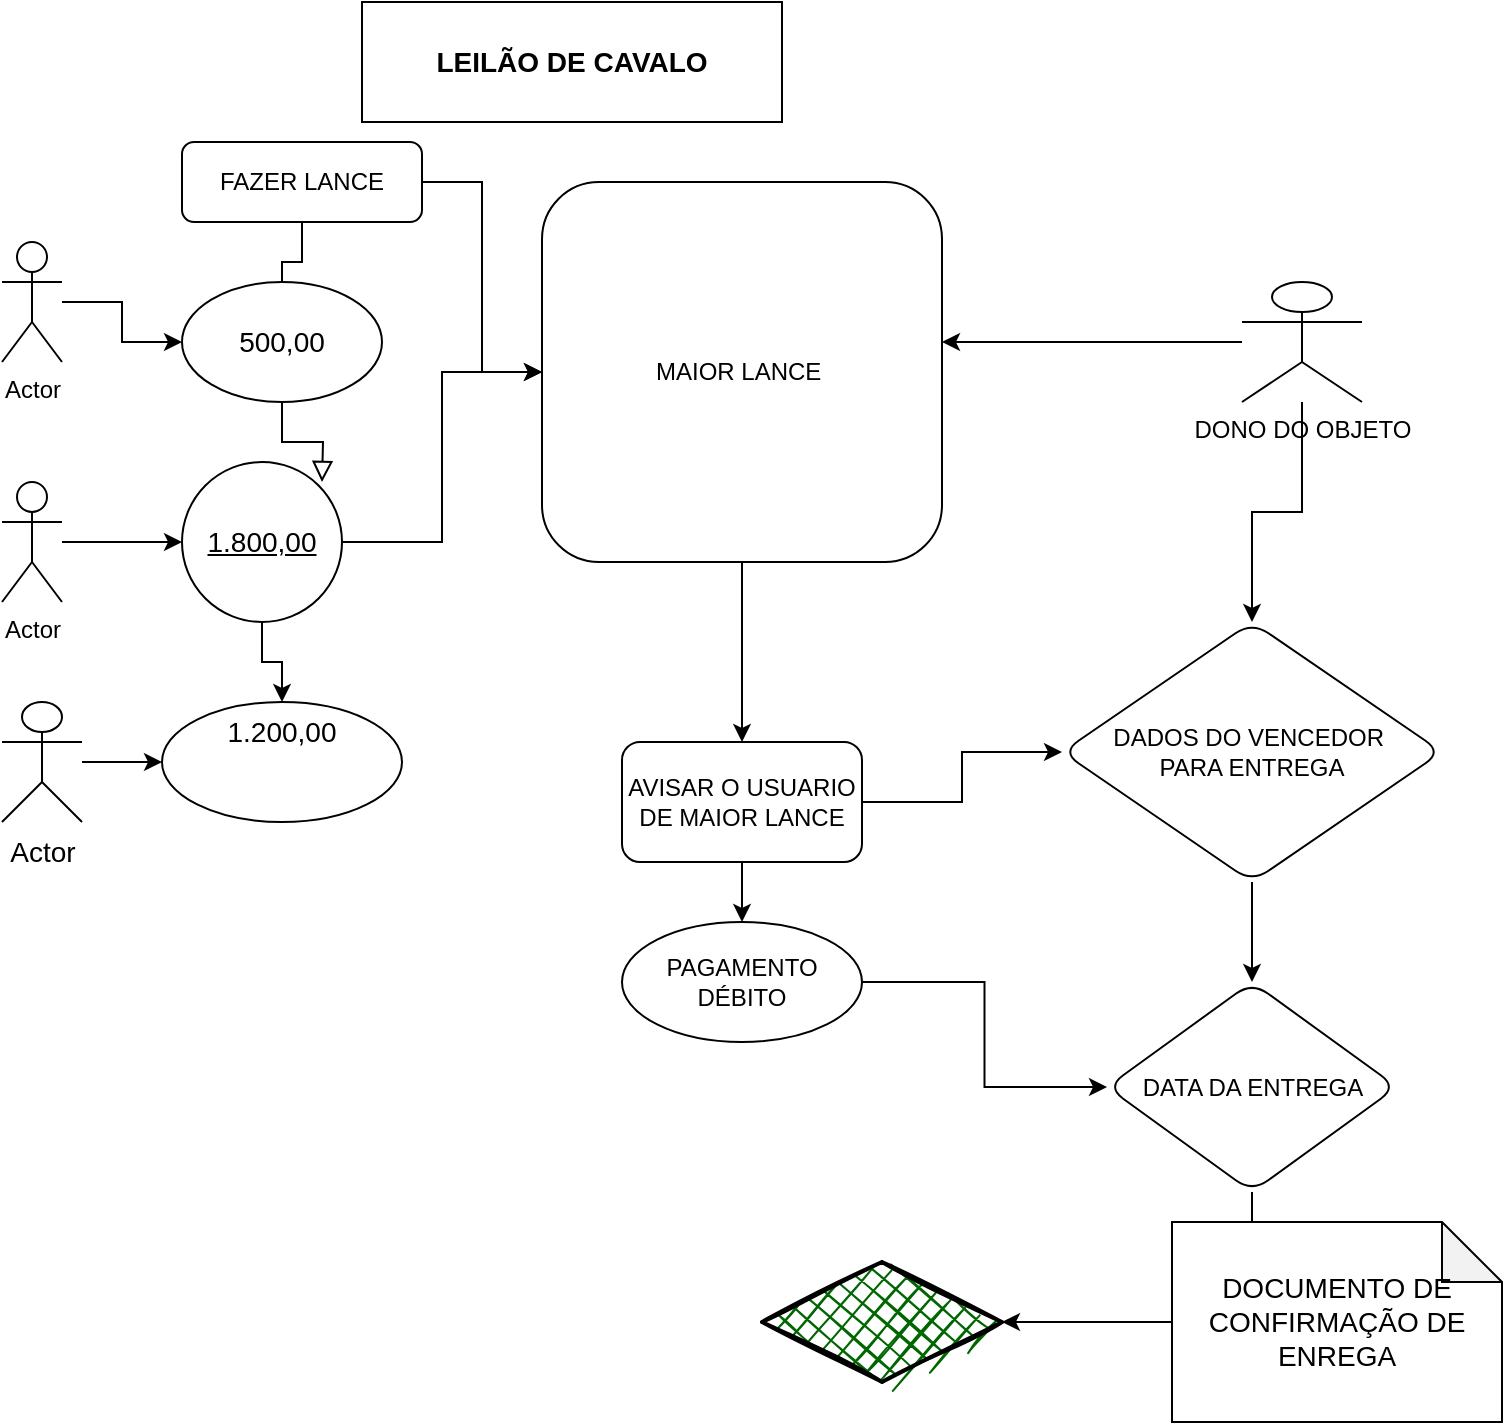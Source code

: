 <mxfile version="15.4.3" type="github">
  <diagram id="C5RBs43oDa-KdzZeNtuy" name="Page-1">
    <mxGraphModel dx="1026" dy="1627" grid="1" gridSize="10" guides="1" tooltips="1" connect="1" arrows="1" fold="1" page="1" pageScale="1" pageWidth="827" pageHeight="1169" math="0" shadow="0">
      <root>
        <mxCell id="WIyWlLk6GJQsqaUBKTNV-0" />
        <mxCell id="WIyWlLk6GJQsqaUBKTNV-1" parent="WIyWlLk6GJQsqaUBKTNV-0" />
        <mxCell id="WIyWlLk6GJQsqaUBKTNV-2" value="" style="rounded=0;html=1;jettySize=auto;orthogonalLoop=1;fontSize=11;endArrow=block;endFill=0;endSize=8;strokeWidth=1;shadow=0;labelBackgroundColor=none;edgeStyle=orthogonalEdgeStyle;startArrow=none;" parent="WIyWlLk6GJQsqaUBKTNV-1" source="6xMqIkiYqQwlnAPgPhAH-16" edge="1">
          <mxGeometry relative="1" as="geometry">
            <mxPoint x="220" y="170" as="targetPoint" />
          </mxGeometry>
        </mxCell>
        <mxCell id="6xMqIkiYqQwlnAPgPhAH-3" value="" style="edgeStyle=orthogonalEdgeStyle;rounded=0;orthogonalLoop=1;jettySize=auto;html=1;" edge="1" parent="WIyWlLk6GJQsqaUBKTNV-1" source="WIyWlLk6GJQsqaUBKTNV-3" target="6xMqIkiYqQwlnAPgPhAH-2">
          <mxGeometry relative="1" as="geometry" />
        </mxCell>
        <mxCell id="WIyWlLk6GJQsqaUBKTNV-3" value="FAZER LANCE" style="rounded=1;whiteSpace=wrap;html=1;fontSize=12;glass=0;strokeWidth=1;shadow=0;" parent="WIyWlLk6GJQsqaUBKTNV-1" vertex="1">
          <mxGeometry x="150" width="120" height="40" as="geometry" />
        </mxCell>
        <mxCell id="6xMqIkiYqQwlnAPgPhAH-1" value="" style="edgeStyle=orthogonalEdgeStyle;rounded=0;orthogonalLoop=1;jettySize=auto;html=1;entryX=0;entryY=0.5;entryDx=0;entryDy=0;" edge="1" parent="WIyWlLk6GJQsqaUBKTNV-1" source="6xMqIkiYqQwlnAPgPhAH-0" target="6xMqIkiYqQwlnAPgPhAH-16">
          <mxGeometry relative="1" as="geometry" />
        </mxCell>
        <mxCell id="6xMqIkiYqQwlnAPgPhAH-0" value="Actor" style="shape=umlActor;verticalLabelPosition=bottom;verticalAlign=top;html=1;outlineConnect=0;" vertex="1" parent="WIyWlLk6GJQsqaUBKTNV-1">
          <mxGeometry x="60" y="50" width="30" height="60" as="geometry" />
        </mxCell>
        <mxCell id="6xMqIkiYqQwlnAPgPhAH-32" value="" style="edgeStyle=orthogonalEdgeStyle;rounded=0;orthogonalLoop=1;jettySize=auto;html=1;fontSize=14;" edge="1" parent="WIyWlLk6GJQsqaUBKTNV-1" source="6xMqIkiYqQwlnAPgPhAH-2">
          <mxGeometry relative="1" as="geometry">
            <mxPoint x="430" y="300" as="targetPoint" />
          </mxGeometry>
        </mxCell>
        <mxCell id="6xMqIkiYqQwlnAPgPhAH-2" value="MAIOR LANCE&amp;nbsp;" style="whiteSpace=wrap;html=1;rounded=1;shadow=0;strokeWidth=1;glass=0;" vertex="1" parent="WIyWlLk6GJQsqaUBKTNV-1">
          <mxGeometry x="330" y="20" width="200" height="190" as="geometry" />
        </mxCell>
        <mxCell id="6xMqIkiYqQwlnAPgPhAH-13" style="edgeStyle=orthogonalEdgeStyle;rounded=0;orthogonalLoop=1;jettySize=auto;html=1;" edge="1" parent="WIyWlLk6GJQsqaUBKTNV-1" source="6xMqIkiYqQwlnAPgPhAH-5">
          <mxGeometry relative="1" as="geometry">
            <mxPoint x="150" y="200" as="targetPoint" />
          </mxGeometry>
        </mxCell>
        <mxCell id="6xMqIkiYqQwlnAPgPhAH-5" value="Actor" style="shape=umlActor;verticalLabelPosition=bottom;verticalAlign=top;html=1;outlineConnect=0;" vertex="1" parent="WIyWlLk6GJQsqaUBKTNV-1">
          <mxGeometry x="60" y="170" width="30" height="60" as="geometry" />
        </mxCell>
        <mxCell id="6xMqIkiYqQwlnAPgPhAH-7" value="" style="edgeStyle=orthogonalEdgeStyle;rounded=0;orthogonalLoop=1;jettySize=auto;html=1;" edge="1" parent="WIyWlLk6GJQsqaUBKTNV-1" source="6xMqIkiYqQwlnAPgPhAH-6" target="6xMqIkiYqQwlnAPgPhAH-2">
          <mxGeometry relative="1" as="geometry">
            <Array as="points">
              <mxPoint x="710" y="115" />
            </Array>
          </mxGeometry>
        </mxCell>
        <mxCell id="6xMqIkiYqQwlnAPgPhAH-39" value="" style="edgeStyle=orthogonalEdgeStyle;rounded=0;orthogonalLoop=1;jettySize=auto;html=1;fontSize=14;" edge="1" parent="WIyWlLk6GJQsqaUBKTNV-1" source="6xMqIkiYqQwlnAPgPhAH-6" target="6xMqIkiYqQwlnAPgPhAH-37">
          <mxGeometry relative="1" as="geometry" />
        </mxCell>
        <mxCell id="6xMqIkiYqQwlnAPgPhAH-6" value="DONO DO OBJETO" style="shape=umlActor;verticalLabelPosition=bottom;verticalAlign=top;html=1;outlineConnect=0;" vertex="1" parent="WIyWlLk6GJQsqaUBKTNV-1">
          <mxGeometry x="680" y="70" width="60" height="60" as="geometry" />
        </mxCell>
        <mxCell id="6xMqIkiYqQwlnAPgPhAH-12" value="&lt;b&gt;&lt;font style=&quot;font-size: 14px&quot;&gt;LEILÃO DE CAVALO&lt;/font&gt;&lt;/b&gt;" style="rounded=0;whiteSpace=wrap;html=1;" vertex="1" parent="WIyWlLk6GJQsqaUBKTNV-1">
          <mxGeometry x="240" y="-70" width="210" height="60" as="geometry" />
        </mxCell>
        <mxCell id="6xMqIkiYqQwlnAPgPhAH-16" value="500,00" style="ellipse;whiteSpace=wrap;html=1;fontSize=14;" vertex="1" parent="WIyWlLk6GJQsqaUBKTNV-1">
          <mxGeometry x="150" y="70" width="100" height="60" as="geometry" />
        </mxCell>
        <mxCell id="6xMqIkiYqQwlnAPgPhAH-17" value="" style="rounded=0;html=1;jettySize=auto;orthogonalLoop=1;fontSize=11;endArrow=none;endFill=0;endSize=8;strokeWidth=1;shadow=0;labelBackgroundColor=none;edgeStyle=orthogonalEdgeStyle;" edge="1" parent="WIyWlLk6GJQsqaUBKTNV-1" source="WIyWlLk6GJQsqaUBKTNV-3" target="6xMqIkiYqQwlnAPgPhAH-16">
          <mxGeometry relative="1" as="geometry">
            <mxPoint x="220" y="60" as="sourcePoint" />
            <mxPoint x="220" y="170" as="targetPoint" />
          </mxGeometry>
        </mxCell>
        <mxCell id="6xMqIkiYqQwlnAPgPhAH-27" value="" style="edgeStyle=orthogonalEdgeStyle;rounded=0;orthogonalLoop=1;jettySize=auto;html=1;fontSize=14;" edge="1" parent="WIyWlLk6GJQsqaUBKTNV-1" source="6xMqIkiYqQwlnAPgPhAH-18" target="6xMqIkiYqQwlnAPgPhAH-2">
          <mxGeometry relative="1" as="geometry" />
        </mxCell>
        <mxCell id="6xMqIkiYqQwlnAPgPhAH-30" value="" style="edgeStyle=orthogonalEdgeStyle;rounded=0;orthogonalLoop=1;jettySize=auto;html=1;fontSize=14;" edge="1" parent="WIyWlLk6GJQsqaUBKTNV-1" source="6xMqIkiYqQwlnAPgPhAH-18" target="6xMqIkiYqQwlnAPgPhAH-23">
          <mxGeometry relative="1" as="geometry" />
        </mxCell>
        <mxCell id="6xMqIkiYqQwlnAPgPhAH-18" value="&lt;u&gt;1.800,00&lt;/u&gt;" style="ellipse;whiteSpace=wrap;html=1;aspect=fixed;fontSize=14;" vertex="1" parent="WIyWlLk6GJQsqaUBKTNV-1">
          <mxGeometry x="150" y="160" width="80" height="80" as="geometry" />
        </mxCell>
        <mxCell id="6xMqIkiYqQwlnAPgPhAH-24" value="" style="edgeStyle=orthogonalEdgeStyle;rounded=0;orthogonalLoop=1;jettySize=auto;html=1;fontSize=14;" edge="1" parent="WIyWlLk6GJQsqaUBKTNV-1" source="6xMqIkiYqQwlnAPgPhAH-20" target="6xMqIkiYqQwlnAPgPhAH-23">
          <mxGeometry relative="1" as="geometry" />
        </mxCell>
        <mxCell id="6xMqIkiYqQwlnAPgPhAH-20" value="Actor" style="shape=umlActor;verticalLabelPosition=bottom;verticalAlign=top;html=1;outlineConnect=0;fontSize=14;" vertex="1" parent="WIyWlLk6GJQsqaUBKTNV-1">
          <mxGeometry x="60" y="280" width="40" height="60" as="geometry" />
        </mxCell>
        <mxCell id="6xMqIkiYqQwlnAPgPhAH-23" value="1.200,00" style="ellipse;whiteSpace=wrap;html=1;fontSize=14;verticalAlign=top;" vertex="1" parent="WIyWlLk6GJQsqaUBKTNV-1">
          <mxGeometry x="140" y="280" width="120" height="60" as="geometry" />
        </mxCell>
        <mxCell id="6xMqIkiYqQwlnAPgPhAH-28" style="edgeStyle=orthogonalEdgeStyle;rounded=0;orthogonalLoop=1;jettySize=auto;html=1;exitX=0.5;exitY=1;exitDx=0;exitDy=0;fontSize=14;" edge="1" parent="WIyWlLk6GJQsqaUBKTNV-1" source="6xMqIkiYqQwlnAPgPhAH-18" target="6xMqIkiYqQwlnAPgPhAH-18">
          <mxGeometry relative="1" as="geometry" />
        </mxCell>
        <mxCell id="6xMqIkiYqQwlnAPgPhAH-29" style="edgeStyle=orthogonalEdgeStyle;rounded=0;orthogonalLoop=1;jettySize=auto;html=1;exitX=0.5;exitY=1;exitDx=0;exitDy=0;fontSize=14;" edge="1" parent="WIyWlLk6GJQsqaUBKTNV-1" source="6xMqIkiYqQwlnAPgPhAH-23" target="6xMqIkiYqQwlnAPgPhAH-23">
          <mxGeometry relative="1" as="geometry" />
        </mxCell>
        <mxCell id="6xMqIkiYqQwlnAPgPhAH-34" value="" style="edgeStyle=orthogonalEdgeStyle;rounded=0;orthogonalLoop=1;jettySize=auto;html=1;fontSize=14;" edge="1" parent="WIyWlLk6GJQsqaUBKTNV-1" source="6xMqIkiYqQwlnAPgPhAH-31" target="6xMqIkiYqQwlnAPgPhAH-33">
          <mxGeometry relative="1" as="geometry" />
        </mxCell>
        <mxCell id="6xMqIkiYqQwlnAPgPhAH-38" value="" style="edgeStyle=orthogonalEdgeStyle;rounded=0;orthogonalLoop=1;jettySize=auto;html=1;fontSize=14;" edge="1" parent="WIyWlLk6GJQsqaUBKTNV-1" source="6xMqIkiYqQwlnAPgPhAH-31" target="6xMqIkiYqQwlnAPgPhAH-37">
          <mxGeometry relative="1" as="geometry" />
        </mxCell>
        <mxCell id="6xMqIkiYqQwlnAPgPhAH-31" value="AVISAR O USUARIO DE MAIOR LANCE" style="whiteSpace=wrap;html=1;rounded=1;shadow=0;strokeWidth=1;glass=0;" vertex="1" parent="WIyWlLk6GJQsqaUBKTNV-1">
          <mxGeometry x="370" y="300" width="120" height="60" as="geometry" />
        </mxCell>
        <mxCell id="6xMqIkiYqQwlnAPgPhAH-36" value="" style="edgeStyle=orthogonalEdgeStyle;rounded=0;orthogonalLoop=1;jettySize=auto;html=1;fontSize=14;entryX=0;entryY=0.5;entryDx=0;entryDy=0;" edge="1" parent="WIyWlLk6GJQsqaUBKTNV-1" source="6xMqIkiYqQwlnAPgPhAH-33" target="6xMqIkiYqQwlnAPgPhAH-40">
          <mxGeometry relative="1" as="geometry">
            <mxPoint x="570" y="525" as="targetPoint" />
          </mxGeometry>
        </mxCell>
        <mxCell id="6xMqIkiYqQwlnAPgPhAH-33" value="PAGAMENTO DÉBITO" style="ellipse;whiteSpace=wrap;html=1;rounded=1;shadow=0;strokeWidth=1;glass=0;" vertex="1" parent="WIyWlLk6GJQsqaUBKTNV-1">
          <mxGeometry x="370" y="390" width="120" height="60" as="geometry" />
        </mxCell>
        <mxCell id="6xMqIkiYqQwlnAPgPhAH-41" value="" style="edgeStyle=orthogonalEdgeStyle;rounded=0;orthogonalLoop=1;jettySize=auto;html=1;fontSize=14;" edge="1" parent="WIyWlLk6GJQsqaUBKTNV-1" source="6xMqIkiYqQwlnAPgPhAH-37" target="6xMqIkiYqQwlnAPgPhAH-40">
          <mxGeometry relative="1" as="geometry" />
        </mxCell>
        <mxCell id="6xMqIkiYqQwlnAPgPhAH-37" value="DADOS DO VENCEDOR&amp;nbsp;&lt;br&gt;PARA ENTREGA" style="rhombus;whiteSpace=wrap;html=1;rounded=1;shadow=0;strokeWidth=1;glass=0;" vertex="1" parent="WIyWlLk6GJQsqaUBKTNV-1">
          <mxGeometry x="590" y="240" width="190" height="130" as="geometry" />
        </mxCell>
        <mxCell id="6xMqIkiYqQwlnAPgPhAH-40" value="DATA DA ENTREGA" style="rhombus;whiteSpace=wrap;html=1;rounded=1;shadow=0;strokeWidth=1;glass=0;" vertex="1" parent="WIyWlLk6GJQsqaUBKTNV-1">
          <mxGeometry x="612.5" y="420" width="145" height="105" as="geometry" />
        </mxCell>
        <mxCell id="6xMqIkiYqQwlnAPgPhAH-43" value="" style="rhombus;whiteSpace=wrap;html=1;strokeWidth=2;fillWeight=-1;hachureGap=8;fillStyle=cross-hatch;fillColor=#006600;sketch=1;fontSize=14;" vertex="1" parent="WIyWlLk6GJQsqaUBKTNV-1">
          <mxGeometry x="440" y="560" width="120" height="60" as="geometry" />
        </mxCell>
        <mxCell id="6xMqIkiYqQwlnAPgPhAH-44" style="edgeStyle=orthogonalEdgeStyle;rounded=0;orthogonalLoop=1;jettySize=auto;html=1;exitX=0.5;exitY=1;exitDx=0;exitDy=0;fontSize=14;shadow=0;" edge="1" parent="WIyWlLk6GJQsqaUBKTNV-1" source="6xMqIkiYqQwlnAPgPhAH-40" target="6xMqIkiYqQwlnAPgPhAH-45">
          <mxGeometry relative="1" as="geometry">
            <mxPoint x="685" y="570" as="targetPoint" />
          </mxGeometry>
        </mxCell>
        <mxCell id="6xMqIkiYqQwlnAPgPhAH-46" value="" style="edgeStyle=orthogonalEdgeStyle;rounded=0;orthogonalLoop=1;jettySize=auto;html=1;shadow=0;fontSize=14;" edge="1" parent="WIyWlLk6GJQsqaUBKTNV-1" source="6xMqIkiYqQwlnAPgPhAH-45" target="6xMqIkiYqQwlnAPgPhAH-43">
          <mxGeometry relative="1" as="geometry" />
        </mxCell>
        <mxCell id="6xMqIkiYqQwlnAPgPhAH-45" value="DOCUMENTO DE CONFIRMAÇÃO DE ENREGA" style="shape=note;whiteSpace=wrap;html=1;backgroundOutline=1;darkOpacity=0.05;fontSize=14;" vertex="1" parent="WIyWlLk6GJQsqaUBKTNV-1">
          <mxGeometry x="645" y="540" width="165" height="100" as="geometry" />
        </mxCell>
      </root>
    </mxGraphModel>
  </diagram>
</mxfile>
